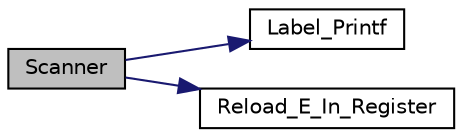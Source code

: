 digraph "Scanner"
{
  edge [fontname="Helvetica",fontsize="10",labelfontname="Helvetica",labelfontsize="10"];
  node [fontname="Helvetica",fontsize="10",shape=record];
  rankdir="LR";
  Node1 [label="Scanner",height=0.2,width=0.4,color="black", fillcolor="grey75", style="filled", fontcolor="black"];
  Node1 -> Node2 [color="midnightblue",fontsize="10",style="solid",fontname="Helvetica"];
  Node2 [label="Label_Printf",height=0.2,width=0.4,color="black", fillcolor="white", style="filled",URL="$ma2asm_8c.html#a55647b9192e0e0e7eb3e53f712402558"];
  Node1 -> Node3 [color="midnightblue",fontsize="10",style="solid",fontname="Helvetica"];
  Node3 [label="Reload_E_In_Register",height=0.2,width=0.4,color="black", fillcolor="white", style="filled",URL="$alpha__any_8c.html#a53bd6fca87a2fd6ae394bd63c5689edf"];
}
